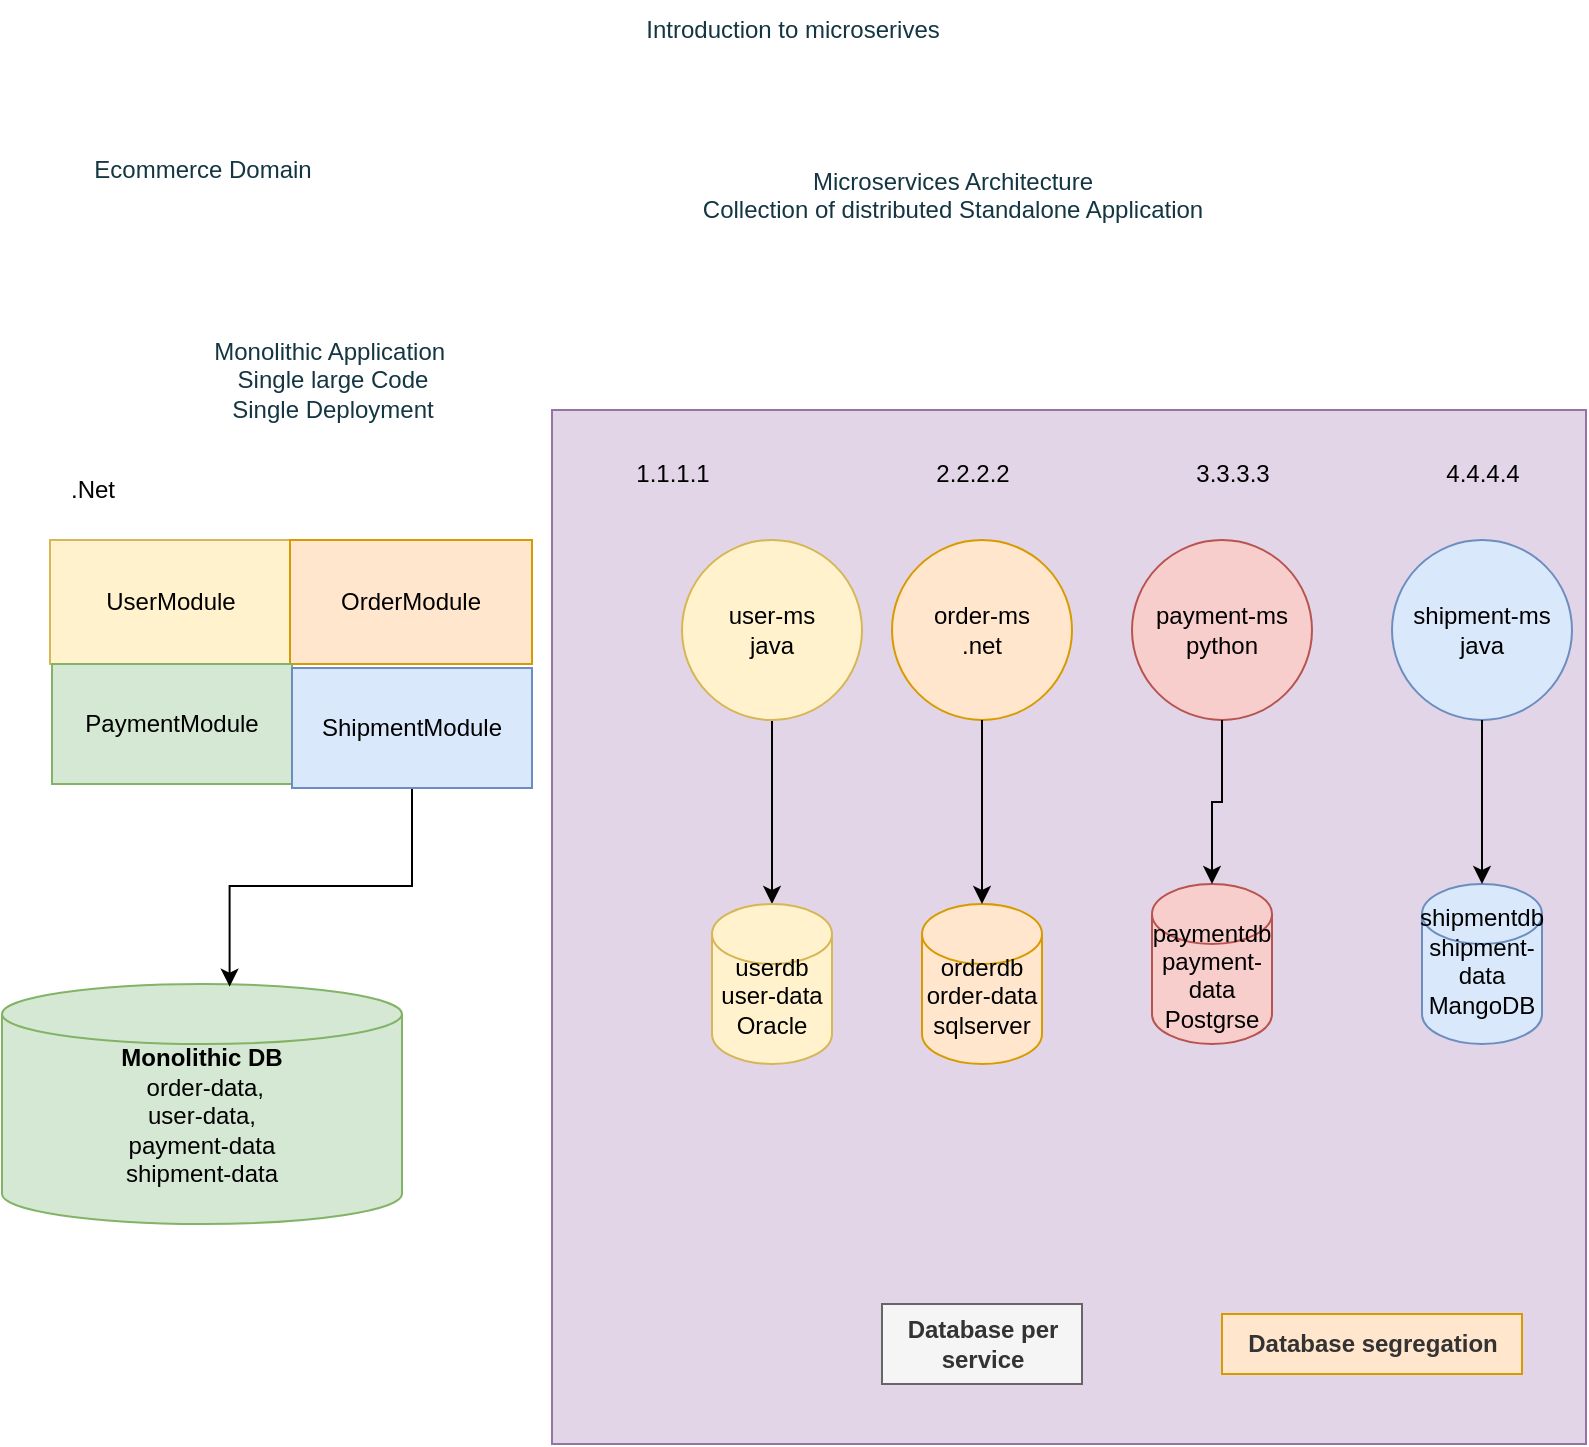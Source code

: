 <mxfile version="25.0.3">
  <diagram name="Page-1" id="UXMfbNBQjLJ-kPQGniS_">
    <mxGraphModel dx="827" dy="479" grid="1" gridSize="10" guides="1" tooltips="1" connect="1" arrows="1" fold="1" page="1" pageScale="1" pageWidth="850" pageHeight="1100" math="0" shadow="0">
      <root>
        <mxCell id="0" />
        <mxCell id="1" parent="0" />
        <mxCell id="B1IfwEj7gEJotNtnwie7-29" value="" style="whiteSpace=wrap;html=1;aspect=fixed;fillColor=#e1d5e7;strokeColor=#9673a6;" vertex="1" parent="1">
          <mxGeometry x="320" y="263" width="517" height="517" as="geometry" />
        </mxCell>
        <mxCell id="LD3GyetGCkAazv5x7Dmc-3" value="Introduction to microserives" style="text;html=1;align=center;verticalAlign=middle;resizable=0;points=[];autosize=1;strokeColor=none;fillColor=none;labelBackgroundColor=none;fontColor=#143642;" parent="1" vertex="1">
          <mxGeometry x="355" y="58" width="170" height="30" as="geometry" />
        </mxCell>
        <mxCell id="LD3GyetGCkAazv5x7Dmc-4" value="Ecommerce Domain&lt;div&gt;&lt;br&gt;&lt;/div&gt;" style="text;html=1;align=center;verticalAlign=middle;resizable=0;points=[];autosize=1;strokeColor=none;fillColor=none;labelBackgroundColor=none;fontColor=#143642;" parent="1" vertex="1">
          <mxGeometry x="80" y="130" width="130" height="40" as="geometry" />
        </mxCell>
        <mxCell id="LD3GyetGCkAazv5x7Dmc-12" value="Monolithic Application&amp;nbsp;&lt;div&gt;Single large Code&lt;/div&gt;&lt;div&gt;Single Deployment&lt;/div&gt;&lt;div&gt;&lt;br&gt;&lt;/div&gt;" style="text;html=1;align=center;verticalAlign=middle;resizable=0;points=[];autosize=1;strokeColor=none;fillColor=none;labelBackgroundColor=none;fontColor=#143642;" parent="1" vertex="1">
          <mxGeometry x="140" y="220" width="140" height="70" as="geometry" />
        </mxCell>
        <mxCell id="LD3GyetGCkAazv5x7Dmc-13" value="Microservices Architecture&lt;div&gt;Collection of distributed Standalone Application&lt;/div&gt;&lt;div&gt;&lt;br&gt;&lt;/div&gt;" style="text;html=1;align=center;verticalAlign=middle;resizable=0;points=[];autosize=1;strokeColor=none;fillColor=none;labelBackgroundColor=none;fontColor=#143642;" parent="1" vertex="1">
          <mxGeometry x="385" y="133" width="270" height="60" as="geometry" />
        </mxCell>
        <mxCell id="B1IfwEj7gEJotNtnwie7-2" value="UserModule" style="rounded=0;whiteSpace=wrap;html=1;fillColor=#fff2cc;strokeColor=#d6b656;" vertex="1" parent="1">
          <mxGeometry x="69" y="328" width="121" height="62" as="geometry" />
        </mxCell>
        <mxCell id="B1IfwEj7gEJotNtnwie7-3" value="OrderModule" style="rounded=0;whiteSpace=wrap;html=1;fillColor=#ffe6cc;strokeColor=#d79b00;" vertex="1" parent="1">
          <mxGeometry x="189" y="328" width="121" height="62" as="geometry" />
        </mxCell>
        <mxCell id="B1IfwEj7gEJotNtnwie7-4" value="PaymentModule" style="rounded=0;whiteSpace=wrap;html=1;fillColor=#d5e8d4;strokeColor=#82b366;" vertex="1" parent="1">
          <mxGeometry x="70" y="390" width="120" height="60" as="geometry" />
        </mxCell>
        <mxCell id="B1IfwEj7gEJotNtnwie7-6" value="&lt;b&gt;Monolithic DB&lt;/b&gt;&lt;div&gt;&amp;nbsp;order-data,&lt;/div&gt;&lt;div&gt;user-data,&lt;/div&gt;&lt;div&gt;payment-data&lt;/div&gt;&lt;div&gt;shipment-data&lt;/div&gt;&lt;div&gt;&lt;br&gt;&lt;/div&gt;" style="shape=cylinder3;whiteSpace=wrap;html=1;boundedLbl=1;backgroundOutline=1;size=15;fillColor=#d5e8d4;strokeColor=#82b366;" vertex="1" parent="1">
          <mxGeometry x="45" y="550" width="200" height="120" as="geometry" />
        </mxCell>
        <mxCell id="B1IfwEj7gEJotNtnwie7-10" style="edgeStyle=orthogonalEdgeStyle;rounded=0;orthogonalLoop=1;jettySize=auto;html=1;entryX=0.569;entryY=0.011;entryDx=0;entryDy=0;entryPerimeter=0;" edge="1" parent="1" source="B1IfwEj7gEJotNtnwie7-5" target="B1IfwEj7gEJotNtnwie7-6">
          <mxGeometry relative="1" as="geometry" />
        </mxCell>
        <mxCell id="B1IfwEj7gEJotNtnwie7-13" value="" style="edgeStyle=orthogonalEdgeStyle;rounded=0;orthogonalLoop=1;jettySize=auto;html=1;" edge="1" parent="1" source="B1IfwEj7gEJotNtnwie7-11" target="B1IfwEj7gEJotNtnwie7-12">
          <mxGeometry relative="1" as="geometry" />
        </mxCell>
        <mxCell id="B1IfwEj7gEJotNtnwie7-11" value="user-ms&lt;div&gt;java&lt;/div&gt;" style="ellipse;whiteSpace=wrap;html=1;aspect=fixed;fillColor=#fff2cc;strokeColor=#d6b656;" vertex="1" parent="1">
          <mxGeometry x="385" y="328" width="90" height="90" as="geometry" />
        </mxCell>
        <mxCell id="B1IfwEj7gEJotNtnwie7-12" value="userdb&lt;div&gt;user-data&lt;/div&gt;&lt;div&gt;Oracle&lt;/div&gt;&lt;div&gt;&lt;br&gt;&lt;/div&gt;" style="shape=cylinder3;whiteSpace=wrap;html=1;boundedLbl=1;backgroundOutline=1;size=15;fillColor=#fff2cc;strokeColor=#d6b656;" vertex="1" parent="1">
          <mxGeometry x="400" y="510" width="60" height="80" as="geometry" />
        </mxCell>
        <mxCell id="B1IfwEj7gEJotNtnwie7-14" value="order-ms&lt;div&gt;.net&lt;/div&gt;" style="ellipse;whiteSpace=wrap;html=1;aspect=fixed;fillColor=#ffe6cc;strokeColor=#d79b00;" vertex="1" parent="1">
          <mxGeometry x="490" y="328" width="90" height="90" as="geometry" />
        </mxCell>
        <mxCell id="B1IfwEj7gEJotNtnwie7-15" value="orderdb&lt;div&gt;order-data&lt;/div&gt;&lt;div&gt;sqlserver&lt;/div&gt;&lt;div&gt;&lt;br&gt;&lt;/div&gt;" style="shape=cylinder3;whiteSpace=wrap;html=1;boundedLbl=1;backgroundOutline=1;size=15;fillColor=#ffe6cc;strokeColor=#d79b00;" vertex="1" parent="1">
          <mxGeometry x="505" y="510" width="60" height="80" as="geometry" />
        </mxCell>
        <mxCell id="B1IfwEj7gEJotNtnwie7-16" style="edgeStyle=orthogonalEdgeStyle;rounded=0;orthogonalLoop=1;jettySize=auto;html=1;entryX=0.5;entryY=0;entryDx=0;entryDy=0;entryPerimeter=0;" edge="1" parent="1" source="B1IfwEj7gEJotNtnwie7-14" target="B1IfwEj7gEJotNtnwie7-15">
          <mxGeometry relative="1" as="geometry" />
        </mxCell>
        <mxCell id="B1IfwEj7gEJotNtnwie7-17" value="payment-ms&lt;div&gt;python&lt;/div&gt;" style="ellipse;whiteSpace=wrap;html=1;aspect=fixed;fillColor=#f8cecc;strokeColor=#b85450;" vertex="1" parent="1">
          <mxGeometry x="610" y="328" width="90" height="90" as="geometry" />
        </mxCell>
        <mxCell id="B1IfwEj7gEJotNtnwie7-18" value="paymentdb&lt;div&gt;payment-data&lt;/div&gt;&lt;div&gt;Postgrse&lt;/div&gt;&lt;div&gt;&lt;br&gt;&lt;/div&gt;" style="shape=cylinder3;whiteSpace=wrap;html=1;boundedLbl=1;backgroundOutline=1;size=15;fillColor=#f8cecc;strokeColor=#b85450;" vertex="1" parent="1">
          <mxGeometry x="620" y="500" width="60" height="80" as="geometry" />
        </mxCell>
        <mxCell id="B1IfwEj7gEJotNtnwie7-5" value="ShipmentModule" style="rounded=0;whiteSpace=wrap;html=1;fillColor=#dae8fc;strokeColor=#6c8ebf;" vertex="1" parent="1">
          <mxGeometry x="190" y="392" width="120" height="60" as="geometry" />
        </mxCell>
        <mxCell id="B1IfwEj7gEJotNtnwie7-22" style="edgeStyle=orthogonalEdgeStyle;rounded=0;orthogonalLoop=1;jettySize=auto;html=1;entryX=0.5;entryY=0;entryDx=0;entryDy=0;entryPerimeter=0;" edge="1" parent="1" source="B1IfwEj7gEJotNtnwie7-17" target="B1IfwEj7gEJotNtnwie7-18">
          <mxGeometry relative="1" as="geometry" />
        </mxCell>
        <mxCell id="B1IfwEj7gEJotNtnwie7-23" value="shipment-ms&lt;div&gt;java&lt;/div&gt;" style="ellipse;whiteSpace=wrap;html=1;aspect=fixed;fillColor=#dae8fc;strokeColor=#6c8ebf;" vertex="1" parent="1">
          <mxGeometry x="740" y="328" width="90" height="90" as="geometry" />
        </mxCell>
        <mxCell id="B1IfwEj7gEJotNtnwie7-24" value="shipmentdb&lt;br&gt;&lt;div&gt;shipment-data&lt;/div&gt;&lt;div&gt;MangoDB&lt;/div&gt;&lt;div&gt;&lt;br&gt;&lt;/div&gt;&lt;div&gt;&lt;br&gt;&lt;/div&gt;" style="shape=cylinder3;whiteSpace=wrap;html=1;boundedLbl=1;backgroundOutline=1;size=15;fillColor=#dae8fc;strokeColor=#6c8ebf;" vertex="1" parent="1">
          <mxGeometry x="755" y="500" width="60" height="80" as="geometry" />
        </mxCell>
        <mxCell id="B1IfwEj7gEJotNtnwie7-25" style="edgeStyle=orthogonalEdgeStyle;rounded=0;orthogonalLoop=1;jettySize=auto;html=1;entryX=0.5;entryY=0;entryDx=0;entryDy=0;entryPerimeter=0;" edge="1" parent="1" source="B1IfwEj7gEJotNtnwie7-23" target="B1IfwEj7gEJotNtnwie7-24">
          <mxGeometry relative="1" as="geometry" />
        </mxCell>
        <mxCell id="B1IfwEj7gEJotNtnwie7-28" value="&lt;span style=&quot;background-color: initial;&quot;&gt;.Net&lt;/span&gt;" style="text;html=1;align=center;verticalAlign=middle;resizable=0;points=[];autosize=1;strokeColor=none;fillColor=none;" vertex="1" parent="1">
          <mxGeometry x="65" y="288" width="50" height="30" as="geometry" />
        </mxCell>
        <mxCell id="B1IfwEj7gEJotNtnwie7-30" value="1.1.1.1" style="text;html=1;align=center;verticalAlign=middle;resizable=0;points=[];autosize=1;strokeColor=none;fillColor=none;" vertex="1" parent="1">
          <mxGeometry x="350" y="280" width="60" height="30" as="geometry" />
        </mxCell>
        <mxCell id="B1IfwEj7gEJotNtnwie7-31" value="2.2.2.2" style="text;html=1;align=center;verticalAlign=middle;resizable=0;points=[];autosize=1;strokeColor=none;fillColor=none;" vertex="1" parent="1">
          <mxGeometry x="500" y="280" width="60" height="30" as="geometry" />
        </mxCell>
        <mxCell id="B1IfwEj7gEJotNtnwie7-32" value="3.3.3.3" style="text;html=1;align=center;verticalAlign=middle;resizable=0;points=[];autosize=1;strokeColor=none;fillColor=none;" vertex="1" parent="1">
          <mxGeometry x="630" y="280" width="60" height="30" as="geometry" />
        </mxCell>
        <mxCell id="B1IfwEj7gEJotNtnwie7-33" value="4.4.4.4" style="text;html=1;align=center;verticalAlign=middle;resizable=0;points=[];autosize=1;strokeColor=none;fillColor=none;" vertex="1" parent="1">
          <mxGeometry x="755" y="280" width="60" height="30" as="geometry" />
        </mxCell>
        <mxCell id="B1IfwEj7gEJotNtnwie7-34" value="&lt;b&gt;Database per&lt;/b&gt;&lt;div&gt;&lt;b&gt;service&lt;/b&gt;&lt;/div&gt;" style="text;html=1;align=center;verticalAlign=middle;resizable=0;points=[];autosize=1;strokeColor=#666666;fillColor=#f5f5f5;fontColor=#333333;" vertex="1" parent="1">
          <mxGeometry x="485" y="710" width="100" height="40" as="geometry" />
        </mxCell>
        <mxCell id="B1IfwEj7gEJotNtnwie7-36" value="&lt;b&gt;Database segregation&lt;/b&gt;" style="text;html=1;align=center;verticalAlign=middle;resizable=0;points=[];autosize=1;fillColor=#ffe6cc;strokeColor=#d79b00;fontFamily=Helvetica;fontSize=12;fontColor=#333333;" vertex="1" parent="1">
          <mxGeometry x="655" y="715" width="150" height="30" as="geometry" />
        </mxCell>
      </root>
    </mxGraphModel>
  </diagram>
</mxfile>
